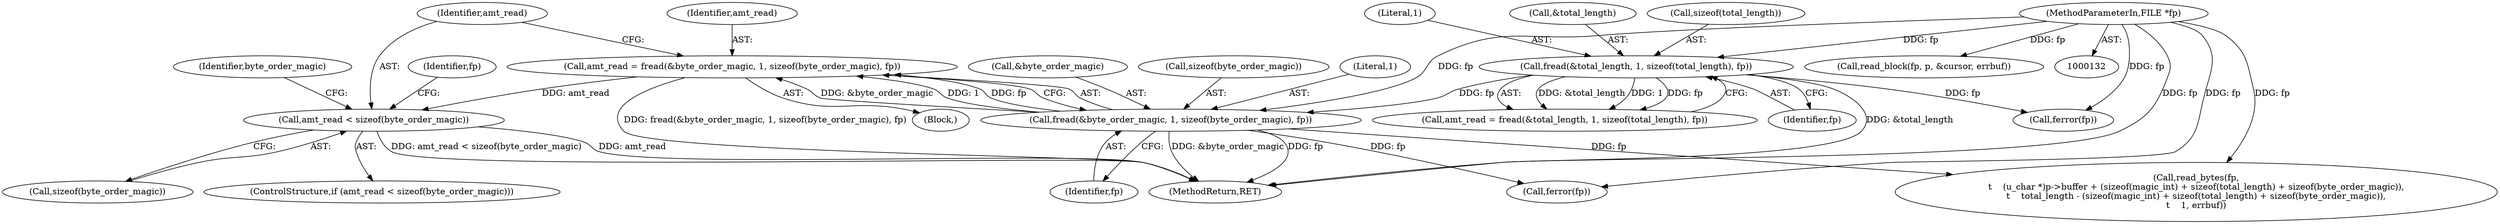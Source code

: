 digraph "0_libpcap_87d6bef033062f969e70fa40c43dfd945d5a20ab@API" {
"1000213" [label="(Call,amt_read < sizeof(byte_order_magic))"];
"1000203" [label="(Call,amt_read = fread(&byte_order_magic, 1, sizeof(byte_order_magic), fp))"];
"1000205" [label="(Call,fread(&byte_order_magic, 1, sizeof(byte_order_magic), fp))"];
"1000173" [label="(Call,fread(&total_length, 1, sizeof(total_length), fp))"];
"1000134" [label="(MethodParameterIn,FILE *fp)"];
"1000171" [label="(Call,amt_read = fread(&total_length, 1, sizeof(total_length), fp))"];
"1000134" [label="(MethodParameterIn,FILE *fp)"];
"1000237" [label="(Identifier,byte_order_magic)"];
"1000211" [label="(Identifier,fp)"];
"1000215" [label="(Call,sizeof(byte_order_magic))"];
"1000219" [label="(Call,ferror(fp))"];
"1000204" [label="(Identifier,amt_read)"];
"1000709" [label="(MethodReturn,RET)"];
"1000447" [label="(Call,read_bytes(fp,\n\t    (u_char *)p->buffer + (sizeof(magic_int) + sizeof(total_length) + sizeof(byte_order_magic)),\n\t    total_length - (sizeof(magic_int) + sizeof(total_length) + sizeof(byte_order_magic)),\n\t    1, errbuf))"];
"1000174" [label="(Call,&total_length)"];
"1000179" [label="(Identifier,fp)"];
"1000203" [label="(Call,amt_read = fread(&byte_order_magic, 1, sizeof(byte_order_magic), fp))"];
"1000206" [label="(Call,&byte_order_magic)"];
"1000177" [label="(Call,sizeof(total_length))"];
"1000213" [label="(Call,amt_read < sizeof(byte_order_magic))"];
"1000220" [label="(Identifier,fp)"];
"1000205" [label="(Call,fread(&byte_order_magic, 1, sizeof(byte_order_magic), fp))"];
"1000173" [label="(Call,fread(&total_length, 1, sizeof(total_length), fp))"];
"1000176" [label="(Literal,1)"];
"1000209" [label="(Call,sizeof(byte_order_magic))"];
"1000138" [label="(Block,)"];
"1000208" [label="(Literal,1)"];
"1000214" [label="(Identifier,amt_read)"];
"1000212" [label="(ControlStructure,if (amt_read < sizeof(byte_order_magic)))"];
"1000549" [label="(Call,read_block(fp, p, &cursor, errbuf))"];
"1000187" [label="(Call,ferror(fp))"];
"1000213" -> "1000212"  [label="AST: "];
"1000213" -> "1000215"  [label="CFG: "];
"1000214" -> "1000213"  [label="AST: "];
"1000215" -> "1000213"  [label="AST: "];
"1000220" -> "1000213"  [label="CFG: "];
"1000237" -> "1000213"  [label="CFG: "];
"1000213" -> "1000709"  [label="DDG: amt_read"];
"1000213" -> "1000709"  [label="DDG: amt_read < sizeof(byte_order_magic)"];
"1000203" -> "1000213"  [label="DDG: amt_read"];
"1000203" -> "1000138"  [label="AST: "];
"1000203" -> "1000205"  [label="CFG: "];
"1000204" -> "1000203"  [label="AST: "];
"1000205" -> "1000203"  [label="AST: "];
"1000214" -> "1000203"  [label="CFG: "];
"1000203" -> "1000709"  [label="DDG: fread(&byte_order_magic, 1, sizeof(byte_order_magic), fp)"];
"1000205" -> "1000203"  [label="DDG: &byte_order_magic"];
"1000205" -> "1000203"  [label="DDG: 1"];
"1000205" -> "1000203"  [label="DDG: fp"];
"1000205" -> "1000211"  [label="CFG: "];
"1000206" -> "1000205"  [label="AST: "];
"1000208" -> "1000205"  [label="AST: "];
"1000209" -> "1000205"  [label="AST: "];
"1000211" -> "1000205"  [label="AST: "];
"1000205" -> "1000709"  [label="DDG: &byte_order_magic"];
"1000205" -> "1000709"  [label="DDG: fp"];
"1000173" -> "1000205"  [label="DDG: fp"];
"1000134" -> "1000205"  [label="DDG: fp"];
"1000205" -> "1000219"  [label="DDG: fp"];
"1000205" -> "1000447"  [label="DDG: fp"];
"1000173" -> "1000171"  [label="AST: "];
"1000173" -> "1000179"  [label="CFG: "];
"1000174" -> "1000173"  [label="AST: "];
"1000176" -> "1000173"  [label="AST: "];
"1000177" -> "1000173"  [label="AST: "];
"1000179" -> "1000173"  [label="AST: "];
"1000171" -> "1000173"  [label="CFG: "];
"1000173" -> "1000709"  [label="DDG: &total_length"];
"1000173" -> "1000171"  [label="DDG: &total_length"];
"1000173" -> "1000171"  [label="DDG: 1"];
"1000173" -> "1000171"  [label="DDG: fp"];
"1000134" -> "1000173"  [label="DDG: fp"];
"1000173" -> "1000187"  [label="DDG: fp"];
"1000134" -> "1000132"  [label="AST: "];
"1000134" -> "1000709"  [label="DDG: fp"];
"1000134" -> "1000187"  [label="DDG: fp"];
"1000134" -> "1000219"  [label="DDG: fp"];
"1000134" -> "1000447"  [label="DDG: fp"];
"1000134" -> "1000549"  [label="DDG: fp"];
}
